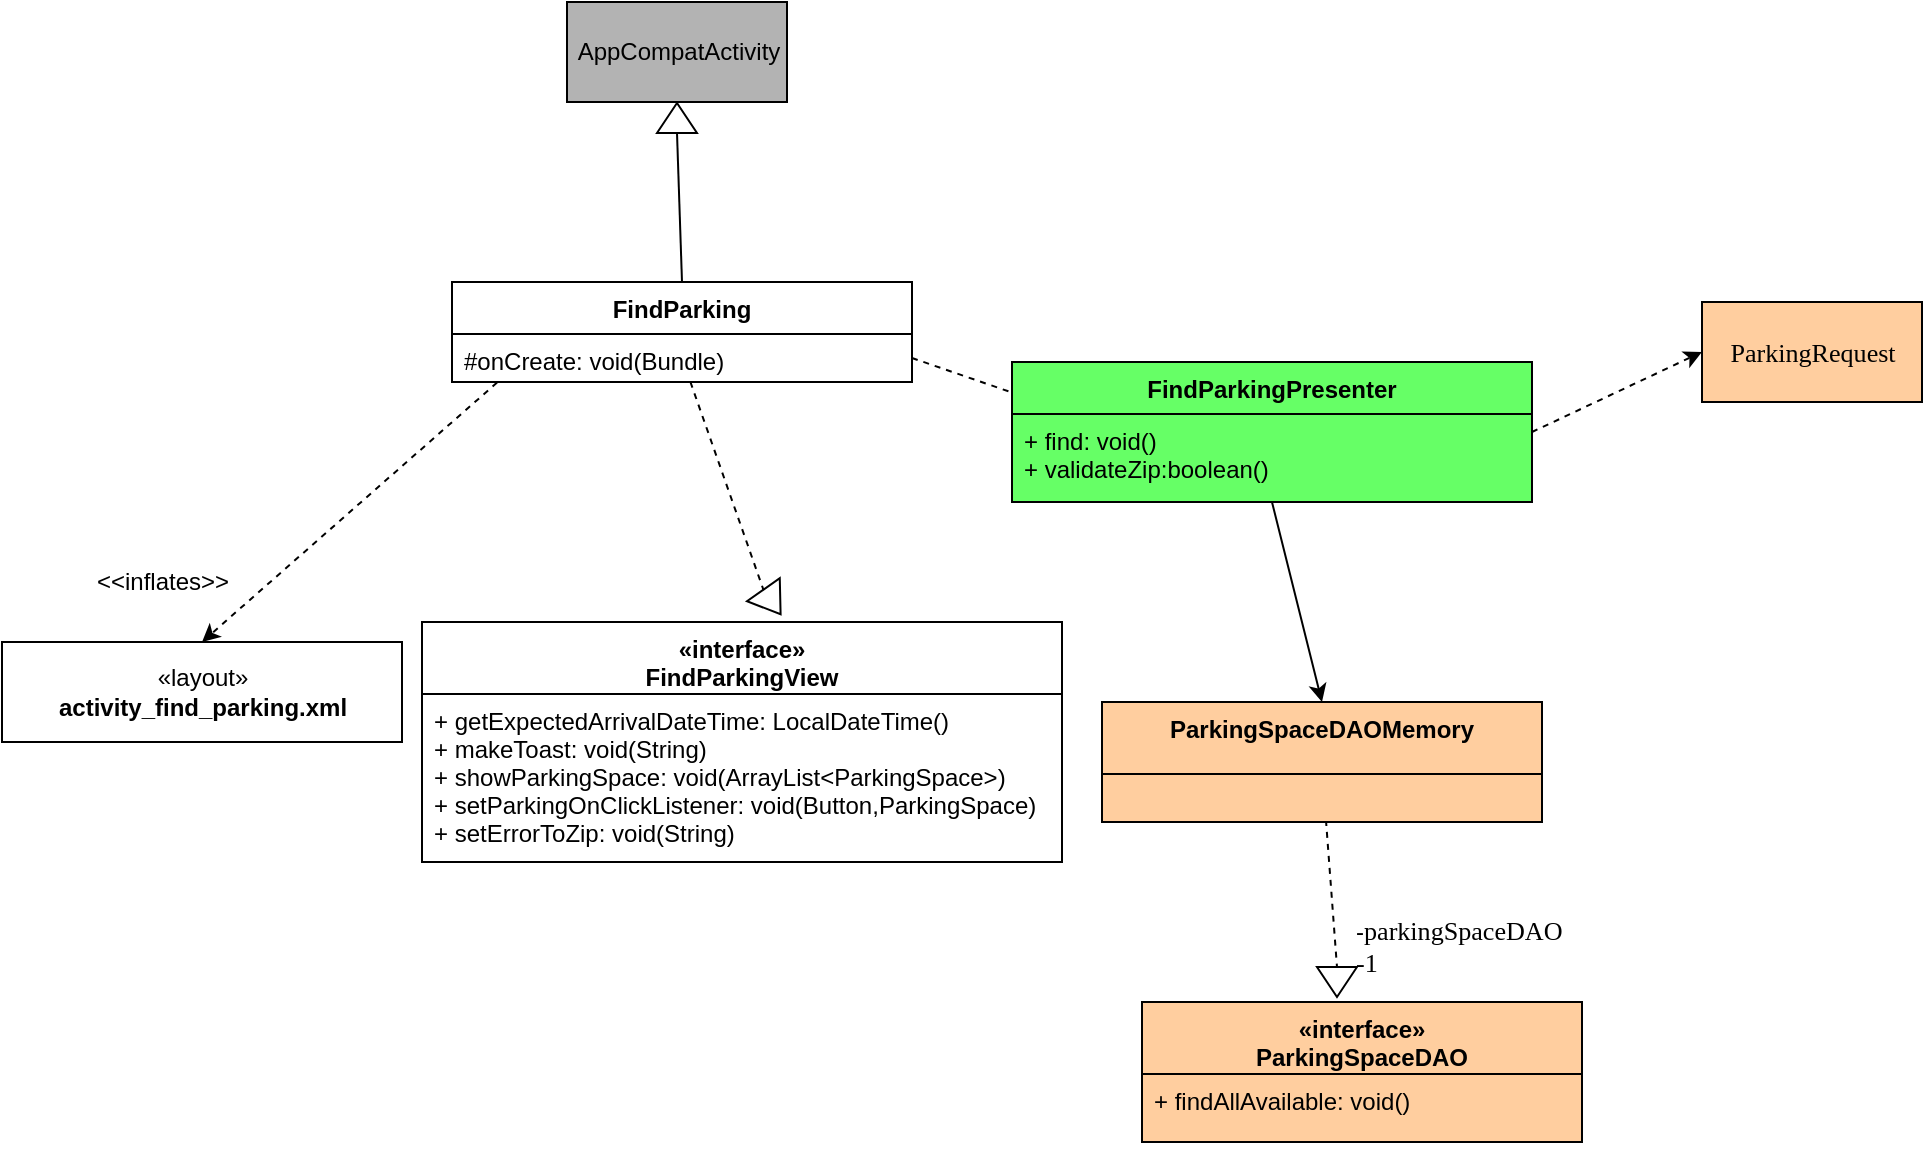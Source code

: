 <mxfile version="13.0.3" type="device"><diagram id="t9QkyTuk9QILZ_blIMee" name="Page-1"><mxGraphModel dx="1422" dy="822" grid="1" gridSize="10" guides="1" tooltips="1" connect="1" arrows="1" fold="1" page="1" pageScale="1" pageWidth="850" pageHeight="1100" math="0" shadow="0"><root><mxCell id="0"/><mxCell id="1" parent="0"/><mxCell id="jpfsLpK8PsV2l8nHtsHP-1" value="AppCompatActivity" style="html=1;fillColor=#B3B3B3;strokeColor=#000000;" parent="1" vertex="1"><mxGeometry x="432.5" y="660" width="110" height="50" as="geometry"/></mxCell><mxCell id="jpfsLpK8PsV2l8nHtsHP-2" value="" style="triangle;whiteSpace=wrap;html=1;strokeColor=#000000;fillColor=#FFFFFF;rotation=-90;" parent="1" vertex="1"><mxGeometry x="480" y="708" width="15" height="20" as="geometry"/></mxCell><mxCell id="jpfsLpK8PsV2l8nHtsHP-3" value="" style="endArrow=none;html=1;entryX=0;entryY=0.5;entryDx=0;entryDy=0;exitX=0.5;exitY=0;exitDx=0;exitDy=0;" parent="1" source="jpfsLpK8PsV2l8nHtsHP-9" target="jpfsLpK8PsV2l8nHtsHP-2" edge="1"><mxGeometry width="50" height="50" relative="1" as="geometry"><mxPoint x="487.5" y="810" as="sourcePoint"/><mxPoint x="522.5" y="760" as="targetPoint"/></mxGeometry></mxCell><mxCell id="jpfsLpK8PsV2l8nHtsHP-4" value="" style="endArrow=classic;html=1;exitX=0.098;exitY=1.011;exitDx=0;exitDy=0;exitPerimeter=0;dashed=1;entryX=0.5;entryY=0;entryDx=0;entryDy=0;" parent="1" source="jpfsLpK8PsV2l8nHtsHP-10" target="jpfsLpK8PsV2l8nHtsHP-5" edge="1"><mxGeometry width="50" height="50" relative="1" as="geometry"><mxPoint x="412.5" y="980" as="sourcePoint"/><mxPoint x="382.5" y="970" as="targetPoint"/></mxGeometry></mxCell><mxCell id="jpfsLpK8PsV2l8nHtsHP-5" value="«layout»&lt;br&gt;&lt;b&gt;activity_find_parking.xml&lt;/b&gt;" style="html=1;strokeColor=#000000;fillColor=#FFFFFF;" parent="1" vertex="1"><mxGeometry x="150" y="980" width="200" height="50" as="geometry"/></mxCell><mxCell id="jpfsLpK8PsV2l8nHtsHP-6" value="" style="triangle;whiteSpace=wrap;html=1;strokeColor=#000000;fillColor=#FFFFFF;rotation=55;" parent="1" vertex="1"><mxGeometry x="527.5" y="950" width="15" height="20" as="geometry"/></mxCell><mxCell id="jpfsLpK8PsV2l8nHtsHP-7" value="" style="endArrow=none;html=1;entryX=0;entryY=0.5;entryDx=0;entryDy=0;dashed=1;" parent="1" source="jpfsLpK8PsV2l8nHtsHP-10" target="jpfsLpK8PsV2l8nHtsHP-6" edge="1"><mxGeometry width="50" height="50" relative="1" as="geometry"><mxPoint x="502.5" y="942.432" as="sourcePoint"/><mxPoint x="532.5" y="950" as="targetPoint"/></mxGeometry></mxCell><mxCell id="jpfsLpK8PsV2l8nHtsHP-8" value="" style="endArrow=classic;html=1;exitX=1;exitY=0.5;exitDx=0;exitDy=0;dashed=1;entryX=0.004;entryY=0.863;entryDx=0;entryDy=0;entryPerimeter=0;" parent="1" source="jpfsLpK8PsV2l8nHtsHP-10" edge="1"><mxGeometry width="50" height="50" relative="1" as="geometry"><mxPoint x="665.68" y="860.004" as="sourcePoint"/><mxPoint x="693.14" y="868.438" as="targetPoint"/></mxGeometry></mxCell><mxCell id="jpfsLpK8PsV2l8nHtsHP-9" value="FindParking" style="swimlane;fontStyle=1;align=center;verticalAlign=top;childLayout=stackLayout;horizontal=1;startSize=26;horizontalStack=0;resizeParent=1;resizeParentMax=0;resizeLast=0;collapsible=1;marginBottom=0;strokeColor=#000000;fillColor=#FFFFFF;" parent="1" vertex="1"><mxGeometry x="375" y="800" width="230" height="50" as="geometry"/></mxCell><mxCell id="jpfsLpK8PsV2l8nHtsHP-10" value="#onCreate: void(Bundle)" style="text;strokeColor=none;fillColor=none;align=left;verticalAlign=top;spacingLeft=4;spacingRight=4;overflow=hidden;rotatable=0;points=[[0,0.5],[1,0.5]];portConstraint=eastwest;" parent="jpfsLpK8PsV2l8nHtsHP-9" vertex="1"><mxGeometry y="26" width="230" height="24" as="geometry"/></mxCell><mxCell id="jpfsLpK8PsV2l8nHtsHP-12" value="" style="endArrow=classic;html=1;exitX=1;exitY=0.5;exitDx=0;exitDy=0;dashed=1;entryX=0;entryY=0.5;entryDx=0;entryDy=0;" parent="1" source="jpfsLpK8PsV2l8nHtsHP-18" target="jpfsLpK8PsV2l8nHtsHP-13" edge="1"><mxGeometry width="50" height="50" relative="1" as="geometry"><mxPoint x="882.5" y="852.28" as="sourcePoint"/><mxPoint x="952.5" y="830" as="targetPoint"/></mxGeometry></mxCell><mxCell id="jpfsLpK8PsV2l8nHtsHP-13" value="&lt;pre style=&quot;font-family: &amp;#34;consolas&amp;#34; ; font-size: 9.8pt&quot;&gt;ParkingRequest&lt;/pre&gt;" style="html=1;strokeColor=#000000;fillColor=#FFCE9F;gradientColor=none;" parent="1" vertex="1"><mxGeometry x="1000" y="810" width="110" height="50" as="geometry"/></mxCell><mxCell id="jpfsLpK8PsV2l8nHtsHP-14" value="" style="triangle;whiteSpace=wrap;html=1;strokeColor=#000000;fillColor=#FFFFFF;rotation=90;" parent="1" vertex="1"><mxGeometry x="810" y="1140" width="15" height="20" as="geometry"/></mxCell><mxCell id="jpfsLpK8PsV2l8nHtsHP-16" value="&amp;lt;&amp;lt;inflates&amp;gt;&amp;gt;" style="text;html=1;align=center;verticalAlign=middle;resizable=0;points=[];autosize=1;" parent="1" vertex="1"><mxGeometry x="190" y="940" width="80" height="20" as="geometry"/></mxCell><mxCell id="jpfsLpK8PsV2l8nHtsHP-18" value="FindParkingPresenter" style="swimlane;fontStyle=1;align=center;verticalAlign=top;childLayout=stackLayout;horizontal=1;startSize=26;horizontalStack=0;resizeParent=1;resizeParentMax=0;resizeLast=0;collapsible=1;marginBottom=0;strokeColor=#000000;fillColor=#66FF66;gradientColor=none;" parent="1" vertex="1"><mxGeometry x="655" y="840" width="260" height="70" as="geometry"/></mxCell><mxCell id="jpfsLpK8PsV2l8nHtsHP-19" value="+ find: void()&#10;+ validateZip:boolean()" style="text;strokeColor=#000000;fillColor=#66FF66;align=left;verticalAlign=top;spacingLeft=4;spacingRight=4;overflow=hidden;rotatable=0;points=[[0,0.5],[1,0.5]];portConstraint=eastwest;gradientColor=none;" parent="jpfsLpK8PsV2l8nHtsHP-18" vertex="1"><mxGeometry y="26" width="260" height="44" as="geometry"/></mxCell><mxCell id="jpfsLpK8PsV2l8nHtsHP-24" value="«interface»&#10;FindParkingView&#10;" style="swimlane;fontStyle=1;align=center;verticalAlign=top;childLayout=stackLayout;horizontal=1;startSize=36;horizontalStack=0;resizeParent=1;resizeParentMax=0;resizeLast=0;collapsible=1;marginBottom=0;" parent="1" vertex="1"><mxGeometry x="360" y="970" width="320" height="120" as="geometry"><mxRectangle x="360" y="590" width="120" height="70" as="alternateBounds"/></mxGeometry></mxCell><mxCell id="jpfsLpK8PsV2l8nHtsHP-25" value="+ getExpectedArrivalDateTime: LocalDateTime()&#10;+ makeToast: void(String)&#10;+ showParkingSpace: void(ArrayList&lt;ParkingSpace&gt;)&#10;+ setParkingOnClickListener: void(Button,ParkingSpace)&#10;+ setErrorToZip: void(String)&#10;" style="text;align=left;verticalAlign=top;spacingLeft=4;spacingRight=4;overflow=hidden;rotatable=0;points=[[0,0.5],[1,0.5]];portConstraint=eastwest;" parent="jpfsLpK8PsV2l8nHtsHP-24" vertex="1"><mxGeometry y="36" width="320" height="84" as="geometry"/></mxCell><mxCell id="jpfsLpK8PsV2l8nHtsHP-26" value="" style="endArrow=classic;html=1;entryX=0.5;entryY=0;entryDx=0;entryDy=0;exitX=0.5;exitY=1;exitDx=0;exitDy=0;" parent="1" source="jpfsLpK8PsV2l8nHtsHP-18" target="jpfsLpK8PsV2l8nHtsHP-29" edge="1"><mxGeometry width="50" height="50" relative="1" as="geometry"><mxPoint x="870" y="910" as="sourcePoint"/><mxPoint x="832.5" y="1145.26" as="targetPoint"/></mxGeometry></mxCell><mxCell id="jpfsLpK8PsV2l8nHtsHP-27" value="" style="endArrow=none;html=1;dashed=1;exitX=0.509;exitY=0.958;exitDx=0;exitDy=0;exitPerimeter=0;entryX=0;entryY=0.5;entryDx=0;entryDy=0;" parent="1" source="jpfsLpK8PsV2l8nHtsHP-30" target="jpfsLpK8PsV2l8nHtsHP-14" edge="1"><mxGeometry width="50" height="50" relative="1" as="geometry"><mxPoint x="824.064" y="1295.26" as="sourcePoint"/><mxPoint x="830" y="1150" as="targetPoint"/></mxGeometry></mxCell><mxCell id="jpfsLpK8PsV2l8nHtsHP-28" value="-&lt;span style=&quot;font-family: &amp;#34;consolas&amp;#34; ; font-size: 9.8pt&quot;&gt;parkingSpaceDAO&lt;br&gt;-1&lt;br&gt;&lt;/span&gt;" style="text;html=1;" parent="1" vertex="1"><mxGeometry x="825" y="1110" width="50" height="30" as="geometry"/></mxCell><mxCell id="jpfsLpK8PsV2l8nHtsHP-29" value="ParkingSpaceDAOMemory&#10;" style="swimlane;fontStyle=1;align=center;verticalAlign=top;childLayout=stackLayout;horizontal=1;startSize=36;horizontalStack=0;resizeParent=1;resizeParentMax=0;resizeLast=0;collapsible=1;marginBottom=0;strokeColor=#000000;fillColor=#FFCE9F;gradientColor=none;" parent="1" vertex="1"><mxGeometry x="700" y="1010" width="220" height="60" as="geometry"><mxRectangle x="360" y="590" width="120" height="70" as="alternateBounds"/></mxGeometry></mxCell><mxCell id="jpfsLpK8PsV2l8nHtsHP-30" value="" style="text;strokeColor=#000000;fillColor=#FFCE9F;align=left;verticalAlign=top;spacingLeft=4;spacingRight=4;overflow=hidden;rotatable=0;points=[[0,0.5],[1,0.5]];portConstraint=eastwest;" parent="jpfsLpK8PsV2l8nHtsHP-29" vertex="1"><mxGeometry y="36" width="220" height="24" as="geometry"/></mxCell><mxCell id="jpfsLpK8PsV2l8nHtsHP-31" value="«interface»&#10;ParkingSpaceDAO&#10;" style="swimlane;fontStyle=1;align=center;verticalAlign=top;childLayout=stackLayout;horizontal=1;startSize=36;horizontalStack=0;resizeParent=1;resizeParentMax=0;resizeLast=0;collapsible=1;marginBottom=0;strokeColor=#000000;fillColor=#FFCE9F;gradientColor=none;" parent="1" vertex="1"><mxGeometry x="720" y="1160" width="220" height="70" as="geometry"><mxRectangle x="360" y="590" width="120" height="70" as="alternateBounds"/></mxGeometry></mxCell><mxCell id="jpfsLpK8PsV2l8nHtsHP-32" value="+ findAllAvailable: void()&#10;" style="text;strokeColor=#000000;fillColor=#FFCE9F;align=left;verticalAlign=top;spacingLeft=4;spacingRight=4;overflow=hidden;rotatable=0;points=[[0,0.5],[1,0.5]];portConstraint=eastwest;" parent="jpfsLpK8PsV2l8nHtsHP-31" vertex="1"><mxGeometry y="36" width="220" height="34" as="geometry"/></mxCell></root></mxGraphModel></diagram></mxfile>